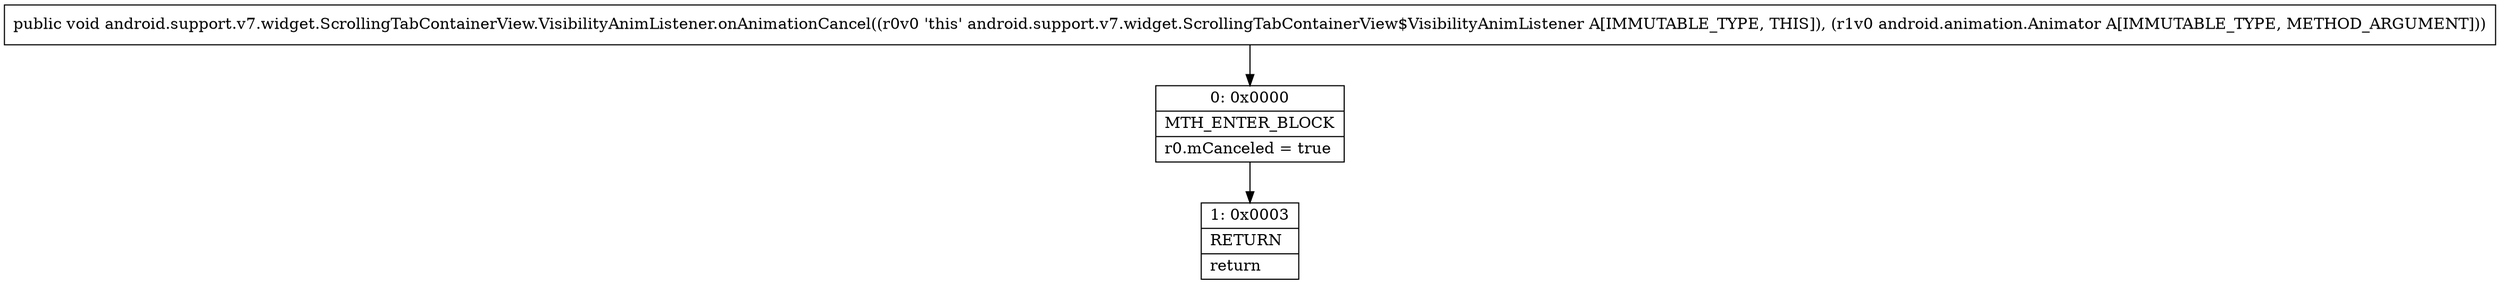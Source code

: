digraph "CFG forandroid.support.v7.widget.ScrollingTabContainerView.VisibilityAnimListener.onAnimationCancel(Landroid\/animation\/Animator;)V" {
Node_0 [shape=record,label="{0\:\ 0x0000|MTH_ENTER_BLOCK\l|r0.mCanceled = true\l}"];
Node_1 [shape=record,label="{1\:\ 0x0003|RETURN\l|return\l}"];
MethodNode[shape=record,label="{public void android.support.v7.widget.ScrollingTabContainerView.VisibilityAnimListener.onAnimationCancel((r0v0 'this' android.support.v7.widget.ScrollingTabContainerView$VisibilityAnimListener A[IMMUTABLE_TYPE, THIS]), (r1v0 android.animation.Animator A[IMMUTABLE_TYPE, METHOD_ARGUMENT])) }"];
MethodNode -> Node_0;
Node_0 -> Node_1;
}

